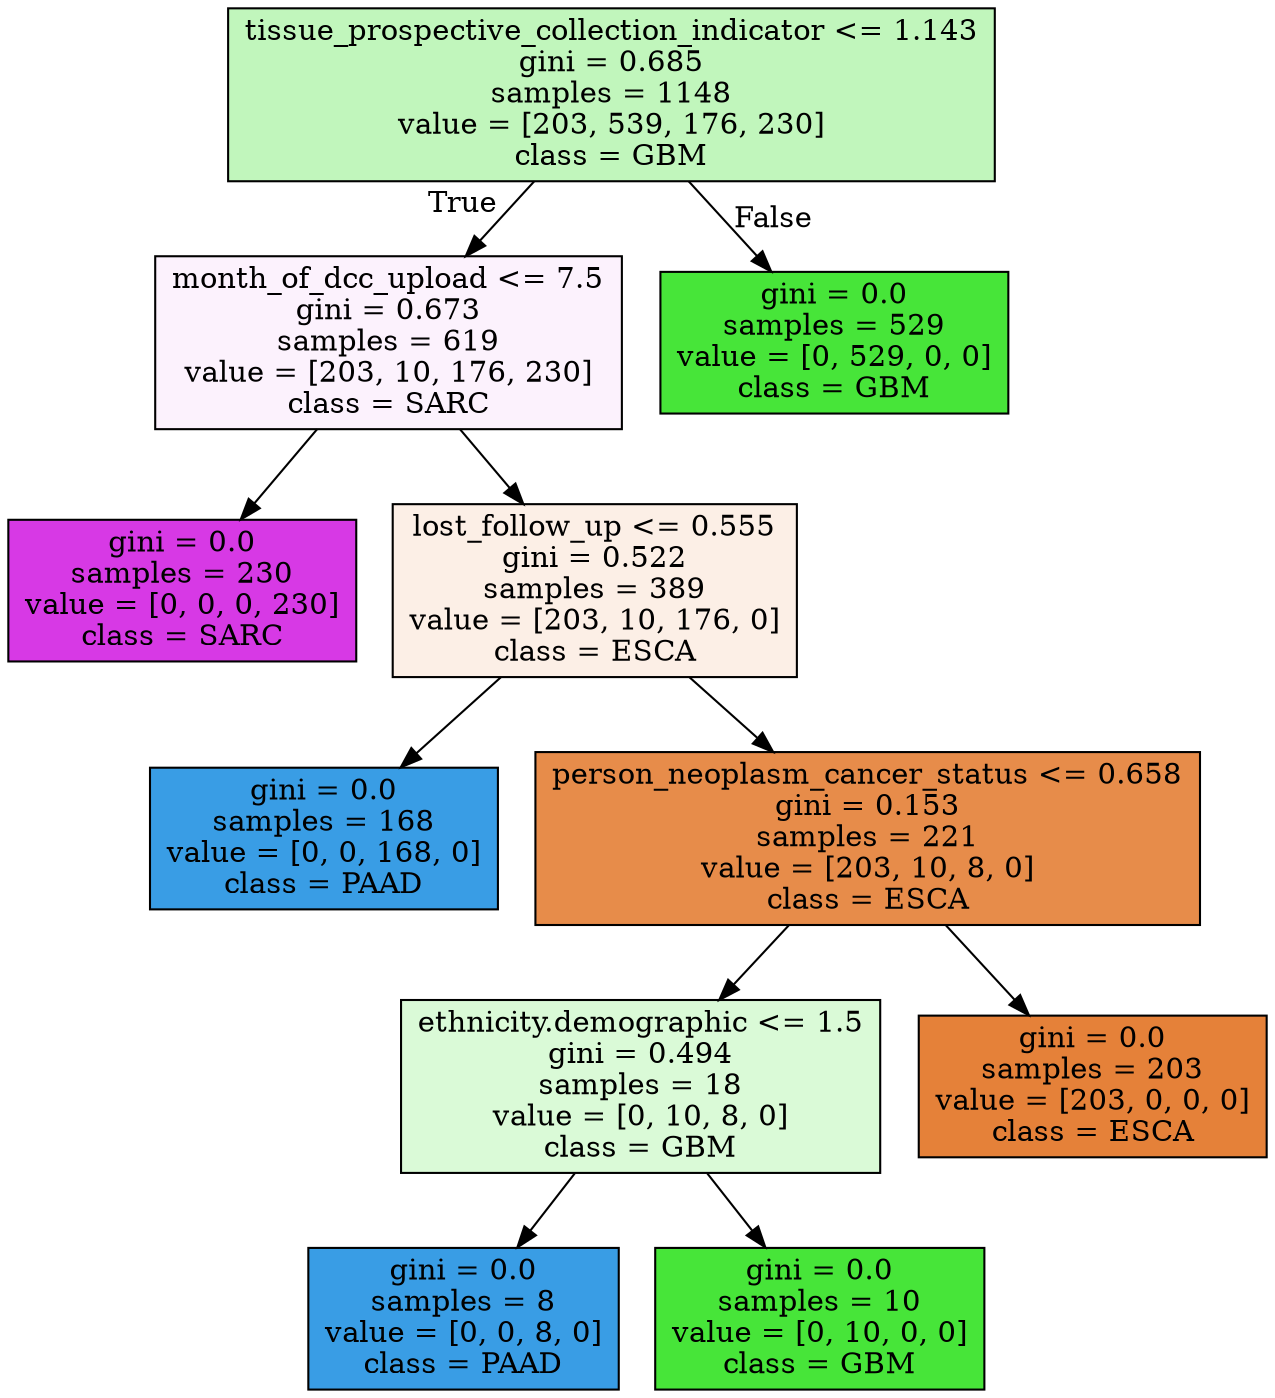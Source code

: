 digraph Tree {
node [shape=box, style="filled", color="black"] ;
0 [label="tissue_prospective_collection_indicator <= 1.143\ngini = 0.685\nsamples = 1148\nvalue = [203, 539, 176, 230]\nclass = GBM", fillcolor="#c1f6bc"] ;
1 [label="month_of_dcc_upload <= 7.5\ngini = 0.673\nsamples = 619\nvalue = [203, 10, 176, 230]\nclass = SARC", fillcolor="#fcf2fd"] ;
0 -> 1 [labeldistance=2.5, labelangle=45, headlabel="True"] ;
2 [label="gini = 0.0\nsamples = 230\nvalue = [0, 0, 0, 230]\nclass = SARC", fillcolor="#d739e5"] ;
1 -> 2 ;
3 [label="lost_follow_up <= 0.555\ngini = 0.522\nsamples = 389\nvalue = [203, 10, 176, 0]\nclass = ESCA", fillcolor="#fcefe6"] ;
1 -> 3 ;
4 [label="gini = 0.0\nsamples = 168\nvalue = [0, 0, 168, 0]\nclass = PAAD", fillcolor="#399de5"] ;
3 -> 4 ;
5 [label="person_neoplasm_cancer_status <= 0.658\ngini = 0.153\nsamples = 221\nvalue = [203, 10, 8, 0]\nclass = ESCA", fillcolor="#e78c4a"] ;
3 -> 5 ;
6 [label="ethnicity.demographic <= 1.5\ngini = 0.494\nsamples = 18\nvalue = [0, 10, 8, 0]\nclass = GBM", fillcolor="#dafad7"] ;
5 -> 6 ;
7 [label="gini = 0.0\nsamples = 8\nvalue = [0, 0, 8, 0]\nclass = PAAD", fillcolor="#399de5"] ;
6 -> 7 ;
8 [label="gini = 0.0\nsamples = 10\nvalue = [0, 10, 0, 0]\nclass = GBM", fillcolor="#47e539"] ;
6 -> 8 ;
9 [label="gini = 0.0\nsamples = 203\nvalue = [203, 0, 0, 0]\nclass = ESCA", fillcolor="#e58139"] ;
5 -> 9 ;
10 [label="gini = 0.0\nsamples = 529\nvalue = [0, 529, 0, 0]\nclass = GBM", fillcolor="#47e539"] ;
0 -> 10 [labeldistance=2.5, labelangle=-45, headlabel="False"] ;
}